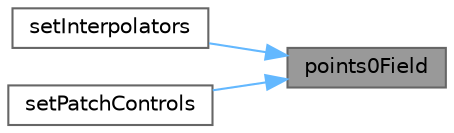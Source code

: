 digraph "points0Field"
{
 // LATEX_PDF_SIZE
  bgcolor="transparent";
  edge [fontname=Helvetica,fontsize=10,labelfontname=Helvetica,labelfontsize=10];
  node [fontname=Helvetica,fontsize=10,shape=box,height=0.2,width=0.4];
  rankdir="RL";
  Node1 [id="Node000001",label="points0Field",height=0.2,width=0.4,color="gray40", fillcolor="grey60", style="filled", fontcolor="black",tooltip=" "];
  Node1 -> Node2 [id="edge1_Node000001_Node000002",dir="back",color="steelblue1",style="solid",tooltip=" "];
  Node2 [id="Node000002",label="setInterpolators",height=0.2,width=0.4,color="grey40", fillcolor="white", style="filled",URL="$namespaceFoam_1_1lumpedPointTools.html#ad3438421e00cb257f6c7940f387138c9",tooltip=" "];
  Node1 -> Node3 [id="edge2_Node000001_Node000003",dir="back",color="steelblue1",style="solid",tooltip=" "];
  Node3 [id="Node000003",label="setPatchControls",height=0.2,width=0.4,color="grey40", fillcolor="white", style="filled",URL="$namespaceFoam_1_1lumpedPointTools.html#a80b9561c8475d6f3b14338a4dc94c711",tooltip=" "];
}
